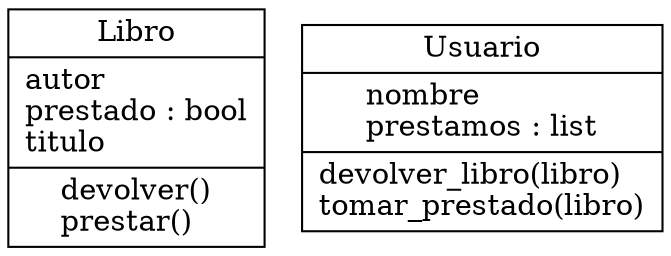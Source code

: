 digraph "classes" {
rankdir=BT
charset="utf-8"
"biblioteca.Libro" [color="black", fontcolor="black", label=<{Libro|autor<br ALIGN="LEFT"/>prestado : bool<br ALIGN="LEFT"/>titulo<br ALIGN="LEFT"/>|devolver()<br ALIGN="LEFT"/>prestar()<br ALIGN="LEFT"/>}>, shape="record", style="solid"];
"biblioteca.Usuario" [color="black", fontcolor="black", label=<{Usuario|nombre<br ALIGN="LEFT"/>prestamos : list<br ALIGN="LEFT"/>|devolver_libro(libro)<br ALIGN="LEFT"/>tomar_prestado(libro)<br ALIGN="LEFT"/>}>, shape="record", style="solid"];
}
